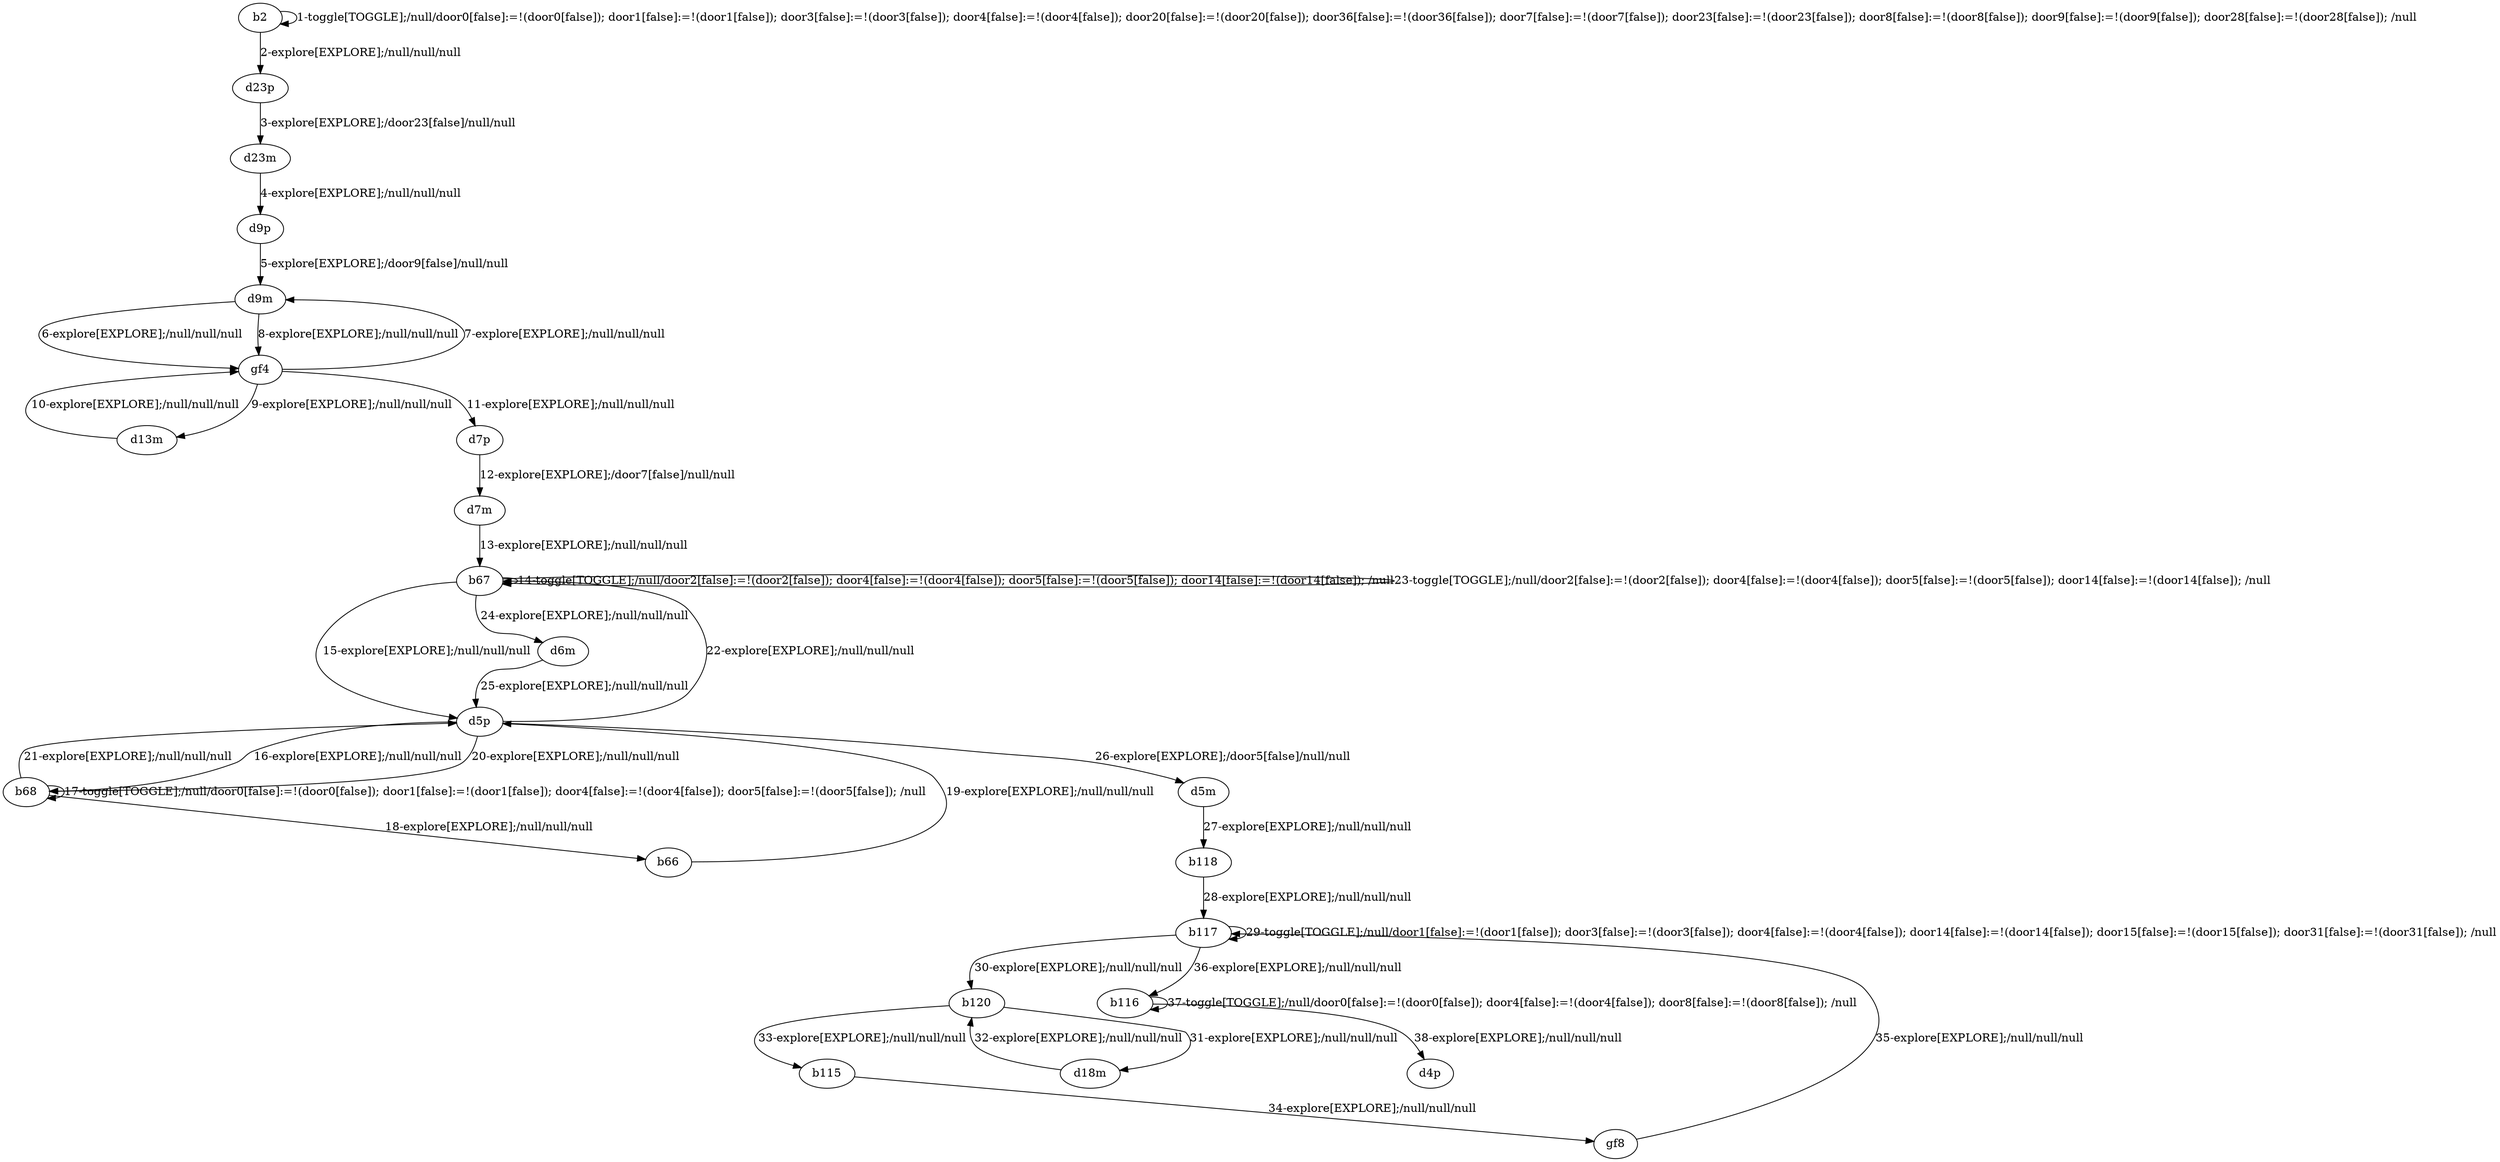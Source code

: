 # Total number of goals covered by this test: 8
# b117 --> b120
# b120 --> b115
# b115 --> gf8
# b66 --> d5p
# b117 --> b116
# b120 --> d18m
# d18m --> b120
# b68 --> d5p

digraph g {
"b2" -> "b2" [label = "1-toggle[TOGGLE];/null/door0[false]:=!(door0[false]); door1[false]:=!(door1[false]); door3[false]:=!(door3[false]); door4[false]:=!(door4[false]); door20[false]:=!(door20[false]); door36[false]:=!(door36[false]); door7[false]:=!(door7[false]); door23[false]:=!(door23[false]); door8[false]:=!(door8[false]); door9[false]:=!(door9[false]); door28[false]:=!(door28[false]); /null"];
"b2" -> "d23p" [label = "2-explore[EXPLORE];/null/null/null"];
"d23p" -> "d23m" [label = "3-explore[EXPLORE];/door23[false]/null/null"];
"d23m" -> "d9p" [label = "4-explore[EXPLORE];/null/null/null"];
"d9p" -> "d9m" [label = "5-explore[EXPLORE];/door9[false]/null/null"];
"d9m" -> "gf4" [label = "6-explore[EXPLORE];/null/null/null"];
"gf4" -> "d9m" [label = "7-explore[EXPLORE];/null/null/null"];
"d9m" -> "gf4" [label = "8-explore[EXPLORE];/null/null/null"];
"gf4" -> "d13m" [label = "9-explore[EXPLORE];/null/null/null"];
"d13m" -> "gf4" [label = "10-explore[EXPLORE];/null/null/null"];
"gf4" -> "d7p" [label = "11-explore[EXPLORE];/null/null/null"];
"d7p" -> "d7m" [label = "12-explore[EXPLORE];/door7[false]/null/null"];
"d7m" -> "b67" [label = "13-explore[EXPLORE];/null/null/null"];
"b67" -> "b67" [label = "14-toggle[TOGGLE];/null/door2[false]:=!(door2[false]); door4[false]:=!(door4[false]); door5[false]:=!(door5[false]); door14[false]:=!(door14[false]); /null"];
"b67" -> "d5p" [label = "15-explore[EXPLORE];/null/null/null"];
"d5p" -> "b68" [label = "16-explore[EXPLORE];/null/null/null"];
"b68" -> "b68" [label = "17-toggle[TOGGLE];/null/door0[false]:=!(door0[false]); door1[false]:=!(door1[false]); door4[false]:=!(door4[false]); door5[false]:=!(door5[false]); /null"];
"b68" -> "b66" [label = "18-explore[EXPLORE];/null/null/null"];
"b66" -> "d5p" [label = "19-explore[EXPLORE];/null/null/null"];
"d5p" -> "b68" [label = "20-explore[EXPLORE];/null/null/null"];
"b68" -> "d5p" [label = "21-explore[EXPLORE];/null/null/null"];
"d5p" -> "b67" [label = "22-explore[EXPLORE];/null/null/null"];
"b67" -> "b67" [label = "23-toggle[TOGGLE];/null/door2[false]:=!(door2[false]); door4[false]:=!(door4[false]); door5[false]:=!(door5[false]); door14[false]:=!(door14[false]); /null"];
"b67" -> "d6m" [label = "24-explore[EXPLORE];/null/null/null"];
"d6m" -> "d5p" [label = "25-explore[EXPLORE];/null/null/null"];
"d5p" -> "d5m" [label = "26-explore[EXPLORE];/door5[false]/null/null"];
"d5m" -> "b118" [label = "27-explore[EXPLORE];/null/null/null"];
"b118" -> "b117" [label = "28-explore[EXPLORE];/null/null/null"];
"b117" -> "b117" [label = "29-toggle[TOGGLE];/null/door1[false]:=!(door1[false]); door3[false]:=!(door3[false]); door4[false]:=!(door4[false]); door14[false]:=!(door14[false]); door15[false]:=!(door15[false]); door31[false]:=!(door31[false]); /null"];
"b117" -> "b120" [label = "30-explore[EXPLORE];/null/null/null"];
"b120" -> "d18m" [label = "31-explore[EXPLORE];/null/null/null"];
"d18m" -> "b120" [label = "32-explore[EXPLORE];/null/null/null"];
"b120" -> "b115" [label = "33-explore[EXPLORE];/null/null/null"];
"b115" -> "gf8" [label = "34-explore[EXPLORE];/null/null/null"];
"gf8" -> "b117" [label = "35-explore[EXPLORE];/null/null/null"];
"b117" -> "b116" [label = "36-explore[EXPLORE];/null/null/null"];
"b116" -> "b116" [label = "37-toggle[TOGGLE];/null/door0[false]:=!(door0[false]); door4[false]:=!(door4[false]); door8[false]:=!(door8[false]); /null"];
"b116" -> "d4p" [label = "38-explore[EXPLORE];/null/null/null"];
}